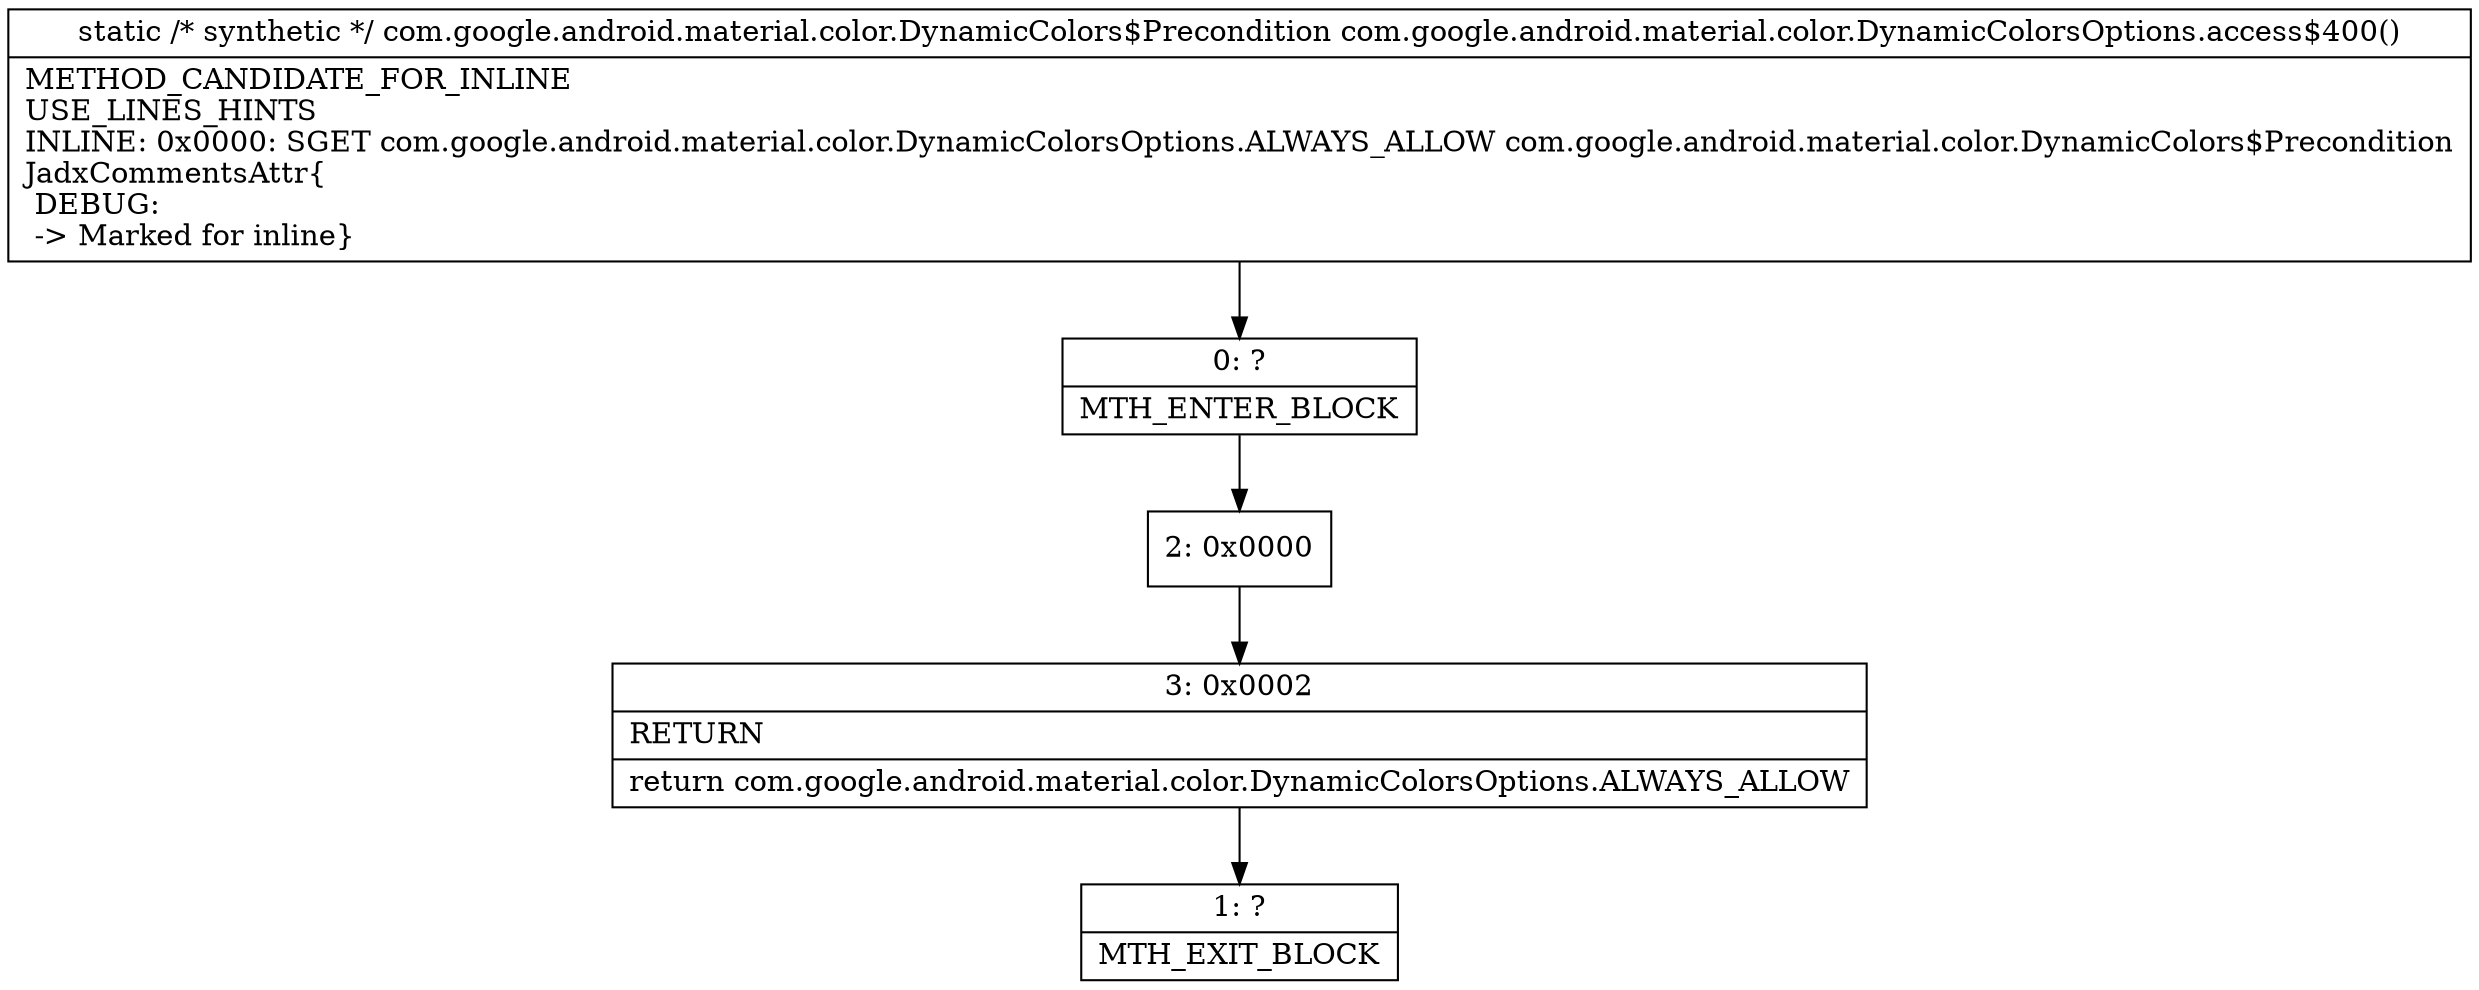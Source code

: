 digraph "CFG forcom.google.android.material.color.DynamicColorsOptions.access$400()Lcom\/google\/android\/material\/color\/DynamicColors$Precondition;" {
Node_0 [shape=record,label="{0\:\ ?|MTH_ENTER_BLOCK\l}"];
Node_2 [shape=record,label="{2\:\ 0x0000}"];
Node_3 [shape=record,label="{3\:\ 0x0002|RETURN\l|return com.google.android.material.color.DynamicColorsOptions.ALWAYS_ALLOW\l}"];
Node_1 [shape=record,label="{1\:\ ?|MTH_EXIT_BLOCK\l}"];
MethodNode[shape=record,label="{static \/* synthetic *\/ com.google.android.material.color.DynamicColors$Precondition com.google.android.material.color.DynamicColorsOptions.access$400()  | METHOD_CANDIDATE_FOR_INLINE\lUSE_LINES_HINTS\lINLINE: 0x0000: SGET   com.google.android.material.color.DynamicColorsOptions.ALWAYS_ALLOW com.google.android.material.color.DynamicColors$Precondition\lJadxCommentsAttr\{\l DEBUG: \l \-\> Marked for inline\}\l}"];
MethodNode -> Node_0;Node_0 -> Node_2;
Node_2 -> Node_3;
Node_3 -> Node_1;
}

